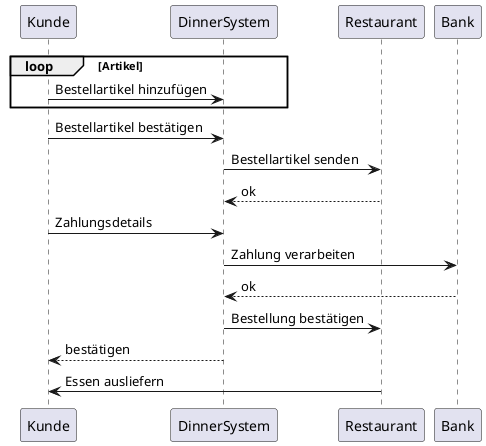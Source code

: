@startuml
loop Artikel
Kunde -> DinnerSystem : Bestellartikel hinzufügen
end
Kunde -> DinnerSystem : Bestellartikel bestätigen
DinnerSystem -> Restaurant : Bestellartikel senden
DinnerSystem <-- Restaurant : ok
Kunde -> DinnerSystem : Zahlungsdetails
DinnerSystem -> Bank : Zahlung verarbeiten
DinnerSystem <-- Bank : ok
DinnerSystem -> Restaurant : Bestellung bestätigen
Kunde <-- DinnerSystem : bestätigen
Kunde <- Restaurant : Essen ausliefern


@enduml